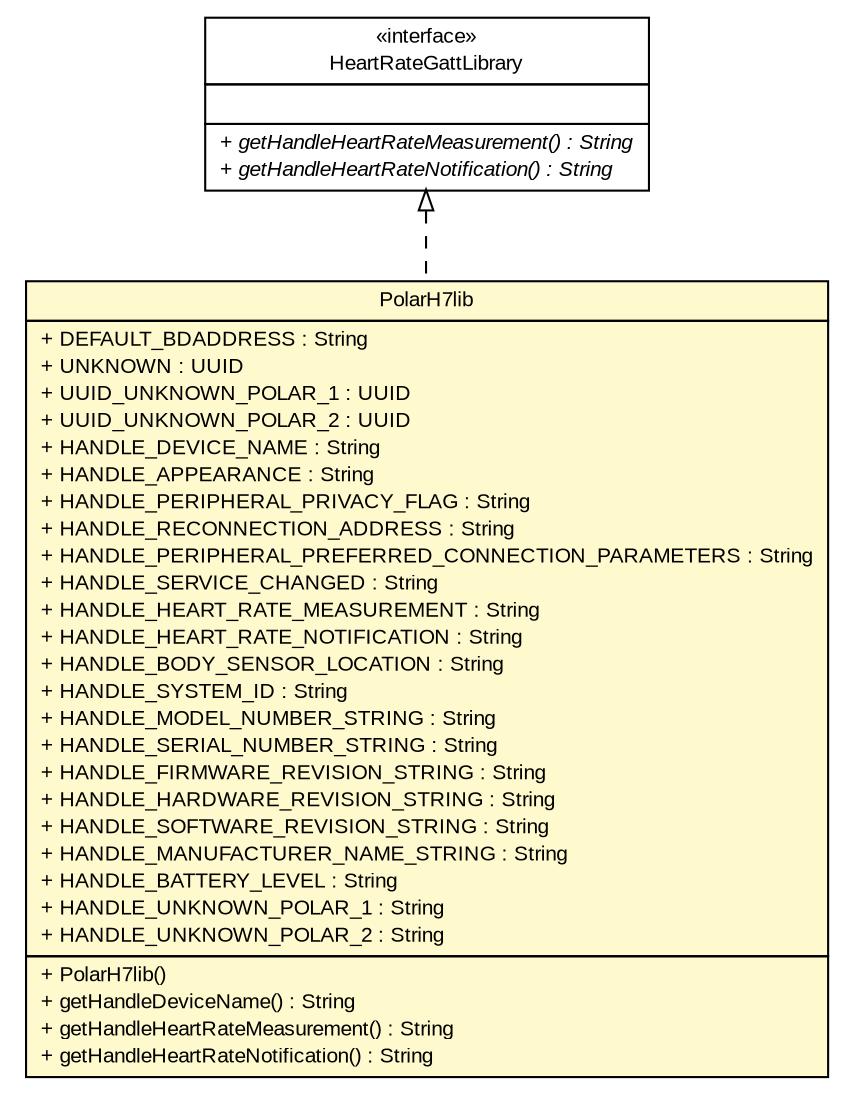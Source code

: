#!/usr/local/bin/dot
#
# Class diagram 
# Generated by UMLGraph version R5_6 (http://www.umlgraph.org/)
#

digraph G {
	edge [fontname="arial",fontsize=10,labelfontname="arial",labelfontsize=10];
	node [fontname="arial",fontsize=10,shape=plaintext];
	nodesep=0.25;
	ranksep=0.5;
	// de.fhg.fit.biomos.sensorplatform.gatt.PolarH7lib
	c4396 [label=<<table title="de.fhg.fit.biomos.sensorplatform.gatt.PolarH7lib" border="0" cellborder="1" cellspacing="0" cellpadding="2" port="p" bgcolor="lemonChiffon" href="./PolarH7lib.html">
		<tr><td><table border="0" cellspacing="0" cellpadding="1">
<tr><td align="center" balign="center"> PolarH7lib </td></tr>
		</table></td></tr>
		<tr><td><table border="0" cellspacing="0" cellpadding="1">
<tr><td align="left" balign="left"> + DEFAULT_BDADDRESS : String </td></tr>
<tr><td align="left" balign="left"> + UNKNOWN : UUID </td></tr>
<tr><td align="left" balign="left"> + UUID_UNKNOWN_POLAR_1 : UUID </td></tr>
<tr><td align="left" balign="left"> + UUID_UNKNOWN_POLAR_2 : UUID </td></tr>
<tr><td align="left" balign="left"> + HANDLE_DEVICE_NAME : String </td></tr>
<tr><td align="left" balign="left"> + HANDLE_APPEARANCE : String </td></tr>
<tr><td align="left" balign="left"> + HANDLE_PERIPHERAL_PRIVACY_FLAG : String </td></tr>
<tr><td align="left" balign="left"> + HANDLE_RECONNECTION_ADDRESS : String </td></tr>
<tr><td align="left" balign="left"> + HANDLE_PERIPHERAL_PREFERRED_CONNECTION_PARAMETERS : String </td></tr>
<tr><td align="left" balign="left"> + HANDLE_SERVICE_CHANGED : String </td></tr>
<tr><td align="left" balign="left"> + HANDLE_HEART_RATE_MEASUREMENT : String </td></tr>
<tr><td align="left" balign="left"> + HANDLE_HEART_RATE_NOTIFICATION : String </td></tr>
<tr><td align="left" balign="left"> + HANDLE_BODY_SENSOR_LOCATION : String </td></tr>
<tr><td align="left" balign="left"> + HANDLE_SYSTEM_ID : String </td></tr>
<tr><td align="left" balign="left"> + HANDLE_MODEL_NUMBER_STRING : String </td></tr>
<tr><td align="left" balign="left"> + HANDLE_SERIAL_NUMBER_STRING : String </td></tr>
<tr><td align="left" balign="left"> + HANDLE_FIRMWARE_REVISION_STRING : String </td></tr>
<tr><td align="left" balign="left"> + HANDLE_HARDWARE_REVISION_STRING : String </td></tr>
<tr><td align="left" balign="left"> + HANDLE_SOFTWARE_REVISION_STRING : String </td></tr>
<tr><td align="left" balign="left"> + HANDLE_MANUFACTURER_NAME_STRING : String </td></tr>
<tr><td align="left" balign="left"> + HANDLE_BATTERY_LEVEL : String </td></tr>
<tr><td align="left" balign="left"> + HANDLE_UNKNOWN_POLAR_1 : String </td></tr>
<tr><td align="left" balign="left"> + HANDLE_UNKNOWN_POLAR_2 : String </td></tr>
		</table></td></tr>
		<tr><td><table border="0" cellspacing="0" cellpadding="1">
<tr><td align="left" balign="left"> + PolarH7lib() </td></tr>
<tr><td align="left" balign="left"> + getHandleDeviceName() : String </td></tr>
<tr><td align="left" balign="left"> + getHandleHeartRateMeasurement() : String </td></tr>
<tr><td align="left" balign="left"> + getHandleHeartRateNotification() : String </td></tr>
		</table></td></tr>
		</table>>, URL="./PolarH7lib.html", fontname="arial", fontcolor="black", fontsize=10.0];
	// de.fhg.fit.biomos.sensorplatform.gatt.HeartRateGattLibrary
	c4399 [label=<<table title="de.fhg.fit.biomos.sensorplatform.gatt.HeartRateGattLibrary" border="0" cellborder="1" cellspacing="0" cellpadding="2" port="p" href="./HeartRateGattLibrary.html">
		<tr><td><table border="0" cellspacing="0" cellpadding="1">
<tr><td align="center" balign="center"> &#171;interface&#187; </td></tr>
<tr><td align="center" balign="center"> HeartRateGattLibrary </td></tr>
		</table></td></tr>
		<tr><td><table border="0" cellspacing="0" cellpadding="1">
<tr><td align="left" balign="left">  </td></tr>
		</table></td></tr>
		<tr><td><table border="0" cellspacing="0" cellpadding="1">
<tr><td align="left" balign="left"><font face="arial italic" point-size="10.0"> + getHandleHeartRateMeasurement() : String </font></td></tr>
<tr><td align="left" balign="left"><font face="arial italic" point-size="10.0"> + getHandleHeartRateNotification() : String </font></td></tr>
		</table></td></tr>
		</table>>, URL="./HeartRateGattLibrary.html", fontname="arial", fontcolor="black", fontsize=10.0];
	//de.fhg.fit.biomos.sensorplatform.gatt.PolarH7lib implements de.fhg.fit.biomos.sensorplatform.gatt.HeartRateGattLibrary
	c4399:p -> c4396:p [dir=back,arrowtail=empty,style=dashed];
}


